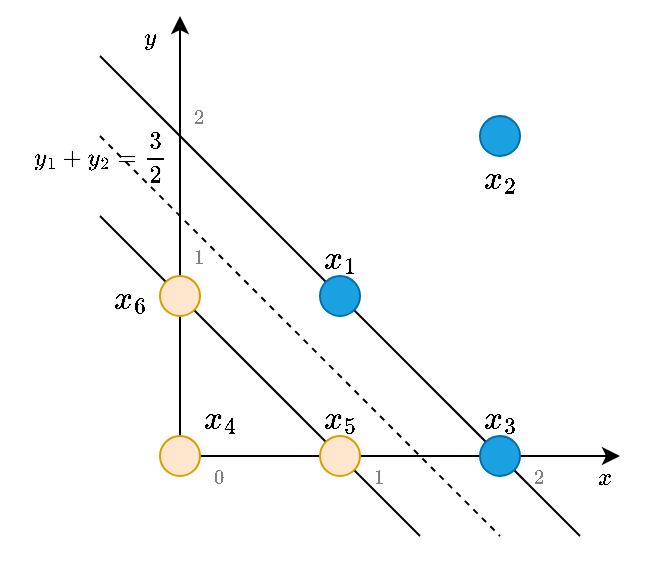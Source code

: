 <mxfile version="12.3.3" type="device" pages="1"><diagram id="H1hI5ItN6k-panXn9d1E" name="Page-1"><mxGraphModel dx="592" dy="421" grid="1" gridSize="10" guides="1" tooltips="1" connect="1" arrows="1" fold="1" page="1" pageScale="1" pageWidth="827" pageHeight="1169" math="1" shadow="0"><root><mxCell id="0"/><mxCell id="1" parent="0"/><mxCell id="XbHWHDv-5fj8QT2bqC5J-13" value="" style="endArrow=none;html=1;" edge="1" parent="1"><mxGeometry width="50" height="50" relative="1" as="geometry"><mxPoint x="160" y="200" as="sourcePoint"/><mxPoint x="320" y="360" as="targetPoint"/></mxGeometry></mxCell><mxCell id="XbHWHDv-5fj8QT2bqC5J-14" value="" style="endArrow=none;html=1;" edge="1" parent="1"><mxGeometry width="50" height="50" relative="1" as="geometry"><mxPoint x="160" y="120" as="sourcePoint"/><mxPoint x="400" y="360" as="targetPoint"/></mxGeometry></mxCell><mxCell id="XbHWHDv-5fj8QT2bqC5J-1" value="" style="endArrow=classic;html=1;" edge="1" parent="1"><mxGeometry width="50" height="50" relative="1" as="geometry"><mxPoint x="200" y="320" as="sourcePoint"/><mxPoint x="200" y="100" as="targetPoint"/></mxGeometry></mxCell><mxCell id="XbHWHDv-5fj8QT2bqC5J-2" value="" style="endArrow=classic;html=1;" edge="1" parent="1" source="XbHWHDv-5fj8QT2bqC5J-3"><mxGeometry width="50" height="50" relative="1" as="geometry"><mxPoint x="200" y="320" as="sourcePoint"/><mxPoint x="420" y="320" as="targetPoint"/></mxGeometry></mxCell><mxCell id="XbHWHDv-5fj8QT2bqC5J-3" value="" style="ellipse;whiteSpace=wrap;html=1;aspect=fixed;fillColor=#ffe6cc;strokeColor=#d79b00;" vertex="1" parent="1"><mxGeometry x="190" y="310" width="20" height="20" as="geometry"/></mxCell><mxCell id="XbHWHDv-5fj8QT2bqC5J-4" value="" style="endArrow=classic;html=1;" edge="1" parent="1" target="XbHWHDv-5fj8QT2bqC5J-3"><mxGeometry width="50" height="50" relative="1" as="geometry"><mxPoint x="200" y="320" as="sourcePoint"/><mxPoint x="360" y="320" as="targetPoint"/></mxGeometry></mxCell><mxCell id="XbHWHDv-5fj8QT2bqC5J-7" value="" style="ellipse;whiteSpace=wrap;html=1;aspect=fixed;fillColor=#ffe6cc;strokeColor=#d79b00;" vertex="1" parent="1"><mxGeometry x="190" y="230" width="20" height="20" as="geometry"/></mxCell><mxCell id="XbHWHDv-5fj8QT2bqC5J-9" value="" style="ellipse;whiteSpace=wrap;html=1;aspect=fixed;fillColor=#ffe6cc;strokeColor=#d79b00;" vertex="1" parent="1"><mxGeometry x="270" y="310" width="20" height="20" as="geometry"/></mxCell><mxCell id="XbHWHDv-5fj8QT2bqC5J-10" value="" style="ellipse;whiteSpace=wrap;html=1;aspect=fixed;fillColor=#1ba1e2;strokeColor=#006EAF;fontColor=#ffffff;" vertex="1" parent="1"><mxGeometry x="270" y="230" width="20" height="20" as="geometry"/></mxCell><mxCell id="XbHWHDv-5fj8QT2bqC5J-11" value="" style="ellipse;whiteSpace=wrap;html=1;aspect=fixed;fillColor=#1ba1e2;strokeColor=#006EAF;fontColor=#ffffff;" vertex="1" parent="1"><mxGeometry x="350" y="310" width="20" height="20" as="geometry"/></mxCell><mxCell id="XbHWHDv-5fj8QT2bqC5J-12" value="" style="ellipse;whiteSpace=wrap;html=1;aspect=fixed;fillColor=#1ba1e2;strokeColor=#006EAF;fontColor=#ffffff;" vertex="1" parent="1"><mxGeometry x="350" y="150" width="20" height="20" as="geometry"/></mxCell><mxCell id="XbHWHDv-5fj8QT2bqC5J-15" value="" style="endArrow=none;html=1;dashed=1;" edge="1" parent="1"><mxGeometry width="50" height="50" relative="1" as="geometry"><mxPoint x="160" y="160" as="sourcePoint"/><mxPoint x="360" y="360" as="targetPoint"/></mxGeometry></mxCell><mxCell id="XbHWHDv-5fj8QT2bqC5J-16" value="`x_4`" style="text;html=1;strokeColor=none;fillColor=none;align=center;verticalAlign=middle;whiteSpace=wrap;rounded=0;fontFamily=Calibri;fontSize=16;" vertex="1" parent="1"><mxGeometry x="200" y="290" width="40" height="20" as="geometry"/></mxCell><mxCell id="XbHWHDv-5fj8QT2bqC5J-17" value="`x_5`" style="text;html=1;strokeColor=none;fillColor=none;align=center;verticalAlign=middle;whiteSpace=wrap;rounded=0;fontFamily=Calibri;fontSize=16;" vertex="1" parent="1"><mxGeometry x="260" y="290" width="40" height="20" as="geometry"/></mxCell><mxCell id="XbHWHDv-5fj8QT2bqC5J-18" value="`x_3`" style="text;html=1;strokeColor=none;fillColor=none;align=center;verticalAlign=middle;whiteSpace=wrap;rounded=0;fontFamily=Calibri;fontSize=16;" vertex="1" parent="1"><mxGeometry x="340" y="290" width="40" height="20" as="geometry"/></mxCell><mxCell id="XbHWHDv-5fj8QT2bqC5J-19" value="`x_2`" style="text;html=1;strokeColor=none;fillColor=none;align=center;verticalAlign=middle;whiteSpace=wrap;rounded=0;fontFamily=Calibri;fontSize=16;" vertex="1" parent="1"><mxGeometry x="340" y="170" width="40" height="20" as="geometry"/></mxCell><mxCell id="XbHWHDv-5fj8QT2bqC5J-20" value="`x_1`" style="text;html=1;strokeColor=none;fillColor=none;align=center;verticalAlign=middle;whiteSpace=wrap;rounded=0;fontFamily=Calibri;fontSize=16;" vertex="1" parent="1"><mxGeometry x="260" y="210" width="40" height="20" as="geometry"/></mxCell><mxCell id="XbHWHDv-5fj8QT2bqC5J-21" value="`x_6`" style="text;html=1;strokeColor=none;fillColor=none;align=center;verticalAlign=middle;whiteSpace=wrap;rounded=0;fontFamily=Calibri;fontSize=16;" vertex="1" parent="1"><mxGeometry x="160" y="230" width="30" height="20" as="geometry"/></mxCell><mxCell id="XbHWHDv-5fj8QT2bqC5J-22" value="`x`" style="text;html=1;strokeColor=none;fillColor=none;align=center;verticalAlign=middle;whiteSpace=wrap;rounded=0;fontFamily=Calibri;fontSize=12;" vertex="1" parent="1"><mxGeometry x="393" y="320" width="40" height="20" as="geometry"/></mxCell><mxCell id="XbHWHDv-5fj8QT2bqC5J-23" value="`y`" style="text;html=1;strokeColor=none;fillColor=none;align=center;verticalAlign=middle;whiteSpace=wrap;rounded=0;fontFamily=Calibri;fontSize=12;" vertex="1" parent="1"><mxGeometry x="170" y="100" width="30" height="20" as="geometry"/></mxCell><mxCell id="XbHWHDv-5fj8QT2bqC5J-24" value="`y_1+y_2=3/2`" style="text;html=1;strokeColor=none;fillColor=none;align=center;verticalAlign=middle;whiteSpace=wrap;rounded=0;fontFamily=Calibri;fontSize=12;" vertex="1" parent="1"><mxGeometry x="120" y="160" width="80" height="20" as="geometry"/></mxCell><mxCell id="XbHWHDv-5fj8QT2bqC5J-25" value="" style="rounded=0;whiteSpace=wrap;html=1;fontFamily=Calibri;fontSize=12;strokeColor=none;" vertex="1" parent="1"><mxGeometry x="110" y="95" width="10" height="270" as="geometry"/></mxCell><mxCell id="XbHWHDv-5fj8QT2bqC5J-26" value="" style="rounded=0;whiteSpace=wrap;html=1;fontFamily=Calibri;fontSize=12;strokeColor=none;" vertex="1" parent="1"><mxGeometry x="138" y="365" width="305" height="15" as="geometry"/></mxCell><mxCell id="XbHWHDv-5fj8QT2bqC5J-29" value="`0`" style="text;html=1;strokeColor=none;fillColor=none;align=center;verticalAlign=middle;whiteSpace=wrap;rounded=0;fontFamily=Calibri;fontSize=10;fontColor=#808080;" vertex="1" parent="1"><mxGeometry x="200" y="320" width="40" height="20" as="geometry"/></mxCell><mxCell id="XbHWHDv-5fj8QT2bqC5J-30" value="`1`" style="text;html=1;strokeColor=none;fillColor=none;align=center;verticalAlign=middle;whiteSpace=wrap;rounded=0;fontFamily=Calibri;fontSize=10;fontColor=#808080;" vertex="1" parent="1"><mxGeometry x="280" y="320" width="40" height="20" as="geometry"/></mxCell><mxCell id="XbHWHDv-5fj8QT2bqC5J-31" value="`2`" style="text;html=1;strokeColor=none;fillColor=none;align=center;verticalAlign=middle;whiteSpace=wrap;rounded=0;fontFamily=Calibri;fontSize=10;fontColor=#808080;" vertex="1" parent="1"><mxGeometry x="360" y="320" width="40" height="20" as="geometry"/></mxCell><mxCell id="XbHWHDv-5fj8QT2bqC5J-32" value="`1`" style="text;html=1;strokeColor=none;fillColor=none;align=center;verticalAlign=middle;whiteSpace=wrap;rounded=0;fontFamily=Calibri;fontSize=10;fontColor=#808080;" vertex="1" parent="1"><mxGeometry x="190" y="210" width="40" height="20" as="geometry"/></mxCell><mxCell id="XbHWHDv-5fj8QT2bqC5J-33" value="`2`" style="text;html=1;strokeColor=none;fillColor=none;align=center;verticalAlign=middle;whiteSpace=wrap;rounded=0;fontFamily=Calibri;fontSize=10;fontColor=#808080;" vertex="1" parent="1"><mxGeometry x="190" y="140" width="40" height="20" as="geometry"/></mxCell></root></mxGraphModel></diagram></mxfile>